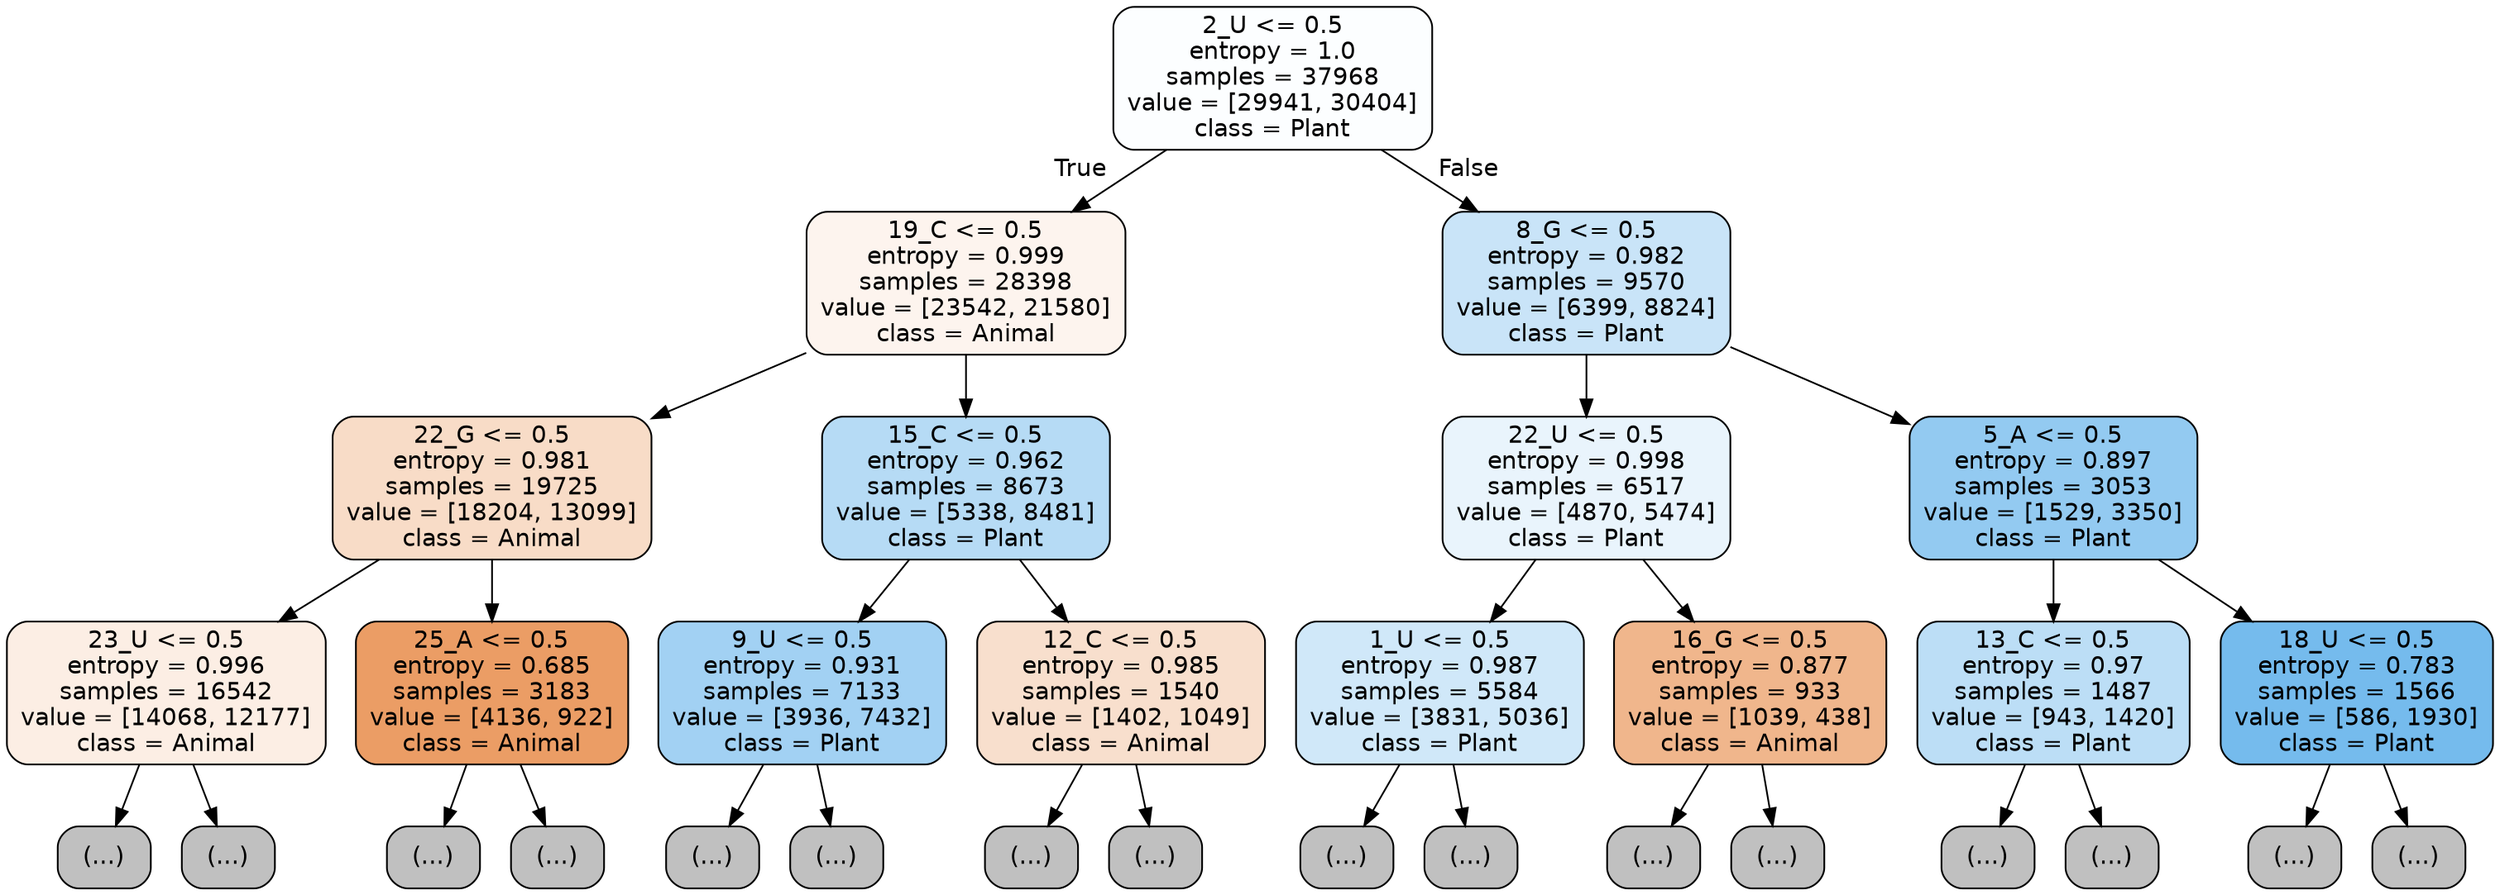 digraph Tree {
node [shape=box, style="filled, rounded", color="black", fontname="helvetica"] ;
edge [fontname="helvetica"] ;
0 [label="2_U <= 0.5\nentropy = 1.0\nsamples = 37968\nvalue = [29941, 30404]\nclass = Plant", fillcolor="#fcfeff"] ;
1 [label="19_C <= 0.5\nentropy = 0.999\nsamples = 28398\nvalue = [23542, 21580]\nclass = Animal", fillcolor="#fdf4ee"] ;
0 -> 1 [labeldistance=2.5, labelangle=45, headlabel="True"] ;
2 [label="22_G <= 0.5\nentropy = 0.981\nsamples = 19725\nvalue = [18204, 13099]\nclass = Animal", fillcolor="#f8dcc7"] ;
1 -> 2 ;
3 [label="23_U <= 0.5\nentropy = 0.996\nsamples = 16542\nvalue = [14068, 12177]\nclass = Animal", fillcolor="#fceee4"] ;
2 -> 3 ;
4 [label="(...)", fillcolor="#C0C0C0"] ;
3 -> 4 ;
7833 [label="(...)", fillcolor="#C0C0C0"] ;
3 -> 7833 ;
8110 [label="25_A <= 0.5\nentropy = 0.685\nsamples = 3183\nvalue = [4136, 922]\nclass = Animal", fillcolor="#eb9d65"] ;
2 -> 8110 ;
8111 [label="(...)", fillcolor="#C0C0C0"] ;
8110 -> 8111 ;
9204 [label="(...)", fillcolor="#C0C0C0"] ;
8110 -> 9204 ;
9233 [label="15_C <= 0.5\nentropy = 0.962\nsamples = 8673\nvalue = [5338, 8481]\nclass = Plant", fillcolor="#b6dbf5"] ;
1 -> 9233 ;
9234 [label="9_U <= 0.5\nentropy = 0.931\nsamples = 7133\nvalue = [3936, 7432]\nclass = Plant", fillcolor="#a2d1f3"] ;
9233 -> 9234 ;
9235 [label="(...)", fillcolor="#C0C0C0"] ;
9234 -> 9235 ;
10894 [label="(...)", fillcolor="#C0C0C0"] ;
9234 -> 10894 ;
11559 [label="12_C <= 0.5\nentropy = 0.985\nsamples = 1540\nvalue = [1402, 1049]\nclass = Animal", fillcolor="#f8dfcd"] ;
9233 -> 11559 ;
11560 [label="(...)", fillcolor="#C0C0C0"] ;
11559 -> 11560 ;
12067 [label="(...)", fillcolor="#C0C0C0"] ;
11559 -> 12067 ;
12220 [label="8_G <= 0.5\nentropy = 0.982\nsamples = 9570\nvalue = [6399, 8824]\nclass = Plant", fillcolor="#c9e4f8"] ;
0 -> 12220 [labeldistance=2.5, labelangle=-45, headlabel="False"] ;
12221 [label="22_U <= 0.5\nentropy = 0.998\nsamples = 6517\nvalue = [4870, 5474]\nclass = Plant", fillcolor="#e9f4fc"] ;
12220 -> 12221 ;
12222 [label="1_U <= 0.5\nentropy = 0.987\nsamples = 5584\nvalue = [3831, 5036]\nclass = Plant", fillcolor="#d0e8f9"] ;
12221 -> 12222 ;
12223 [label="(...)", fillcolor="#C0C0C0"] ;
12222 -> 12223 ;
13704 [label="(...)", fillcolor="#C0C0C0"] ;
12222 -> 13704 ;
14963 [label="16_G <= 0.5\nentropy = 0.877\nsamples = 933\nvalue = [1039, 438]\nclass = Animal", fillcolor="#f0b68c"] ;
12221 -> 14963 ;
14964 [label="(...)", fillcolor="#C0C0C0"] ;
14963 -> 14964 ;
15303 [label="(...)", fillcolor="#C0C0C0"] ;
14963 -> 15303 ;
15422 [label="5_A <= 0.5\nentropy = 0.897\nsamples = 3053\nvalue = [1529, 3350]\nclass = Plant", fillcolor="#93caf1"] ;
12220 -> 15422 ;
15423 [label="13_C <= 0.5\nentropy = 0.97\nsamples = 1487\nvalue = [943, 1420]\nclass = Plant", fillcolor="#bcdef6"] ;
15422 -> 15423 ;
15424 [label="(...)", fillcolor="#C0C0C0"] ;
15423 -> 15424 ;
16067 [label="(...)", fillcolor="#C0C0C0"] ;
15423 -> 16067 ;
16198 [label="18_U <= 0.5\nentropy = 0.783\nsamples = 1566\nvalue = [586, 1930]\nclass = Plant", fillcolor="#75bbed"] ;
15422 -> 16198 ;
16199 [label="(...)", fillcolor="#C0C0C0"] ;
16198 -> 16199 ;
16404 [label="(...)", fillcolor="#C0C0C0"] ;
16198 -> 16404 ;
}